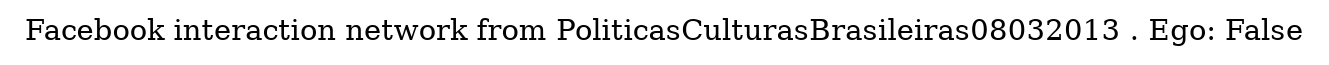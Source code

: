 digraph  {
	graph [label="Facebook interaction network from PoliticasCulturasBrasileiras08032013 . Ego: False"];
}
